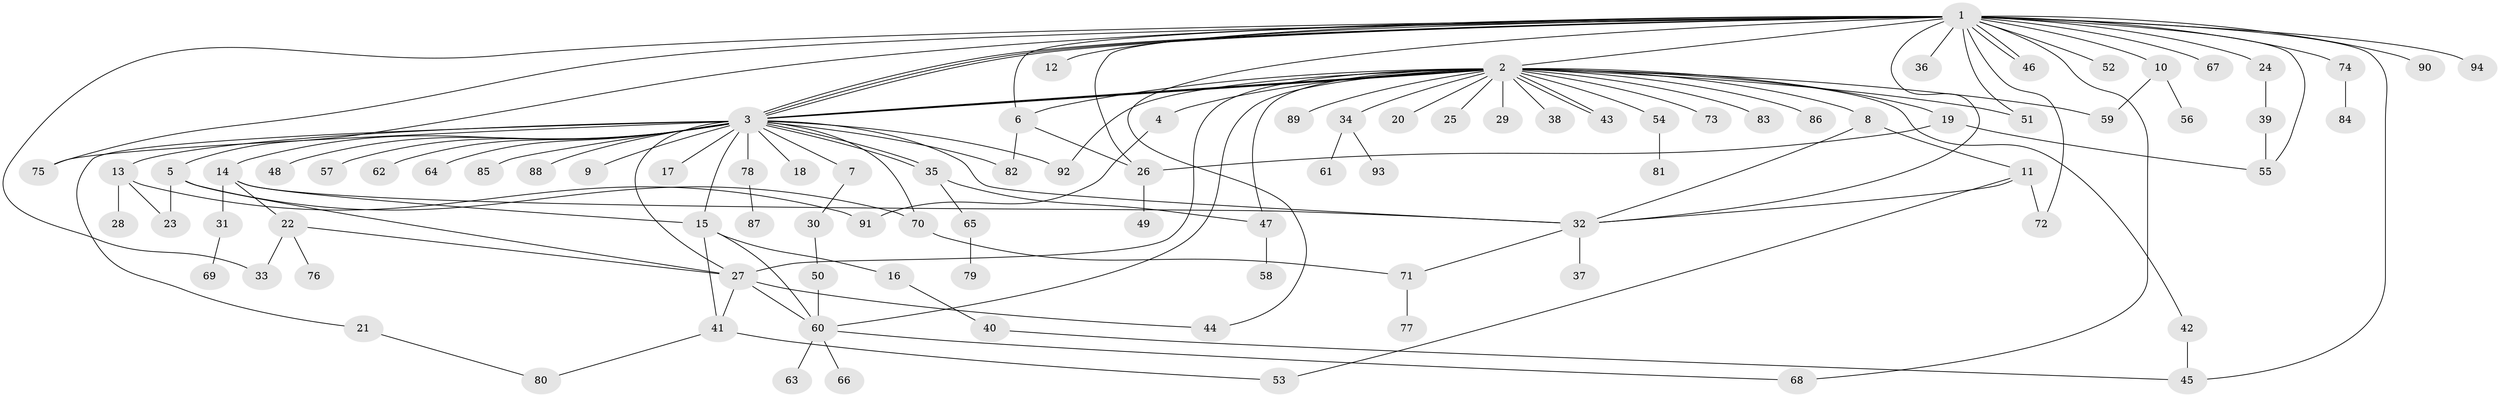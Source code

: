 // Generated by graph-tools (version 1.1) at 2025/14/03/09/25 04:14:29]
// undirected, 94 vertices, 136 edges
graph export_dot {
graph [start="1"]
  node [color=gray90,style=filled];
  1;
  2;
  3;
  4;
  5;
  6;
  7;
  8;
  9;
  10;
  11;
  12;
  13;
  14;
  15;
  16;
  17;
  18;
  19;
  20;
  21;
  22;
  23;
  24;
  25;
  26;
  27;
  28;
  29;
  30;
  31;
  32;
  33;
  34;
  35;
  36;
  37;
  38;
  39;
  40;
  41;
  42;
  43;
  44;
  45;
  46;
  47;
  48;
  49;
  50;
  51;
  52;
  53;
  54;
  55;
  56;
  57;
  58;
  59;
  60;
  61;
  62;
  63;
  64;
  65;
  66;
  67;
  68;
  69;
  70;
  71;
  72;
  73;
  74;
  75;
  76;
  77;
  78;
  79;
  80;
  81;
  82;
  83;
  84;
  85;
  86;
  87;
  88;
  89;
  90;
  91;
  92;
  93;
  94;
  1 -- 2;
  1 -- 3;
  1 -- 3;
  1 -- 3;
  1 -- 5;
  1 -- 6;
  1 -- 10;
  1 -- 12;
  1 -- 24;
  1 -- 26;
  1 -- 32;
  1 -- 33;
  1 -- 36;
  1 -- 44;
  1 -- 45;
  1 -- 46;
  1 -- 46;
  1 -- 51;
  1 -- 52;
  1 -- 55;
  1 -- 67;
  1 -- 68;
  1 -- 72;
  1 -- 74;
  1 -- 75;
  1 -- 90;
  1 -- 94;
  2 -- 3;
  2 -- 3;
  2 -- 3;
  2 -- 4;
  2 -- 6;
  2 -- 8;
  2 -- 19;
  2 -- 20;
  2 -- 25;
  2 -- 27;
  2 -- 29;
  2 -- 34;
  2 -- 38;
  2 -- 42;
  2 -- 43;
  2 -- 43;
  2 -- 47;
  2 -- 51;
  2 -- 54;
  2 -- 59;
  2 -- 60;
  2 -- 73;
  2 -- 83;
  2 -- 86;
  2 -- 89;
  2 -- 92;
  3 -- 7;
  3 -- 9;
  3 -- 13;
  3 -- 14;
  3 -- 15;
  3 -- 17;
  3 -- 18;
  3 -- 21;
  3 -- 27;
  3 -- 32;
  3 -- 35;
  3 -- 35;
  3 -- 48;
  3 -- 57;
  3 -- 62;
  3 -- 64;
  3 -- 70;
  3 -- 75;
  3 -- 78;
  3 -- 82;
  3 -- 85;
  3 -- 88;
  3 -- 92;
  4 -- 91;
  5 -- 23;
  5 -- 27;
  5 -- 70;
  6 -- 26;
  6 -- 82;
  7 -- 30;
  8 -- 11;
  8 -- 32;
  10 -- 56;
  10 -- 59;
  11 -- 32;
  11 -- 53;
  11 -- 72;
  13 -- 23;
  13 -- 28;
  13 -- 91;
  14 -- 15;
  14 -- 22;
  14 -- 31;
  14 -- 32;
  15 -- 16;
  15 -- 41;
  15 -- 60;
  16 -- 40;
  19 -- 26;
  19 -- 55;
  21 -- 80;
  22 -- 27;
  22 -- 33;
  22 -- 76;
  24 -- 39;
  26 -- 49;
  27 -- 41;
  27 -- 44;
  27 -- 60;
  30 -- 50;
  31 -- 69;
  32 -- 37;
  32 -- 71;
  34 -- 61;
  34 -- 93;
  35 -- 47;
  35 -- 65;
  39 -- 55;
  40 -- 45;
  41 -- 53;
  41 -- 80;
  42 -- 45;
  47 -- 58;
  50 -- 60;
  54 -- 81;
  60 -- 63;
  60 -- 66;
  60 -- 68;
  65 -- 79;
  70 -- 71;
  71 -- 77;
  74 -- 84;
  78 -- 87;
}

